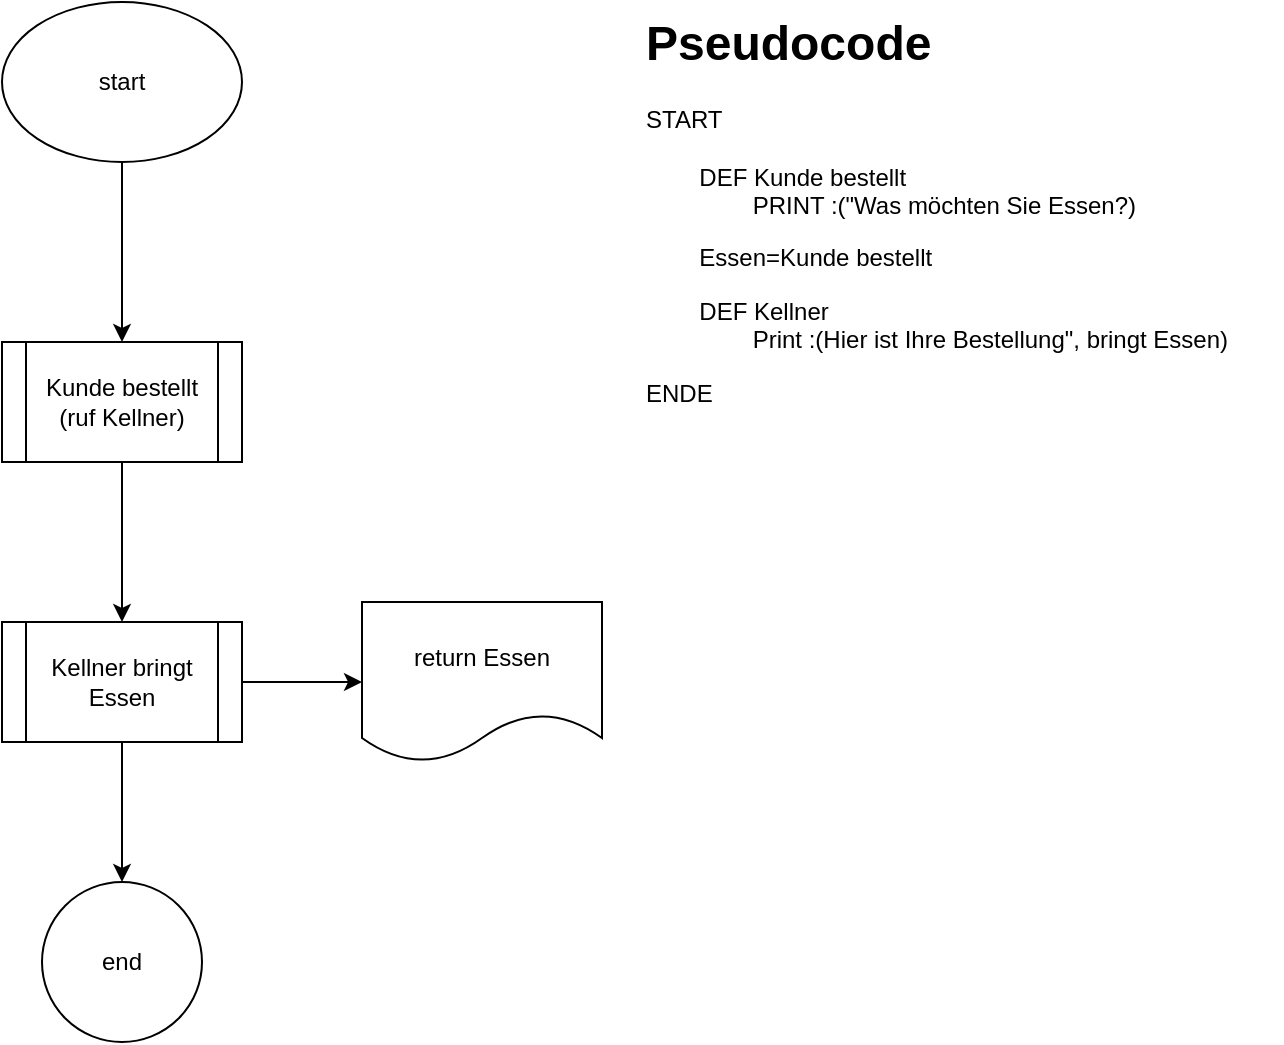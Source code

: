 <mxfile version="28.1.2">
  <diagram name="Seite-1" id="7Fuo_tGK_J9vFG9n4k7-">
    <mxGraphModel dx="1426" dy="841" grid="1" gridSize="10" guides="1" tooltips="1" connect="1" arrows="1" fold="1" page="1" pageScale="1" pageWidth="827" pageHeight="1169" math="0" shadow="0">
      <root>
        <mxCell id="0" />
        <mxCell id="1" parent="0" />
        <mxCell id="P56z07CjKEv0WamjThVg-3" value="" style="edgeStyle=orthogonalEdgeStyle;rounded=0;orthogonalLoop=1;jettySize=auto;html=1;" parent="1" source="P56z07CjKEv0WamjThVg-1" target="P56z07CjKEv0WamjThVg-2" edge="1">
          <mxGeometry relative="1" as="geometry" />
        </mxCell>
        <mxCell id="P56z07CjKEv0WamjThVg-1" value="start" style="ellipse;whiteSpace=wrap;html=1;" parent="1" vertex="1">
          <mxGeometry x="160" y="80" width="120" height="80" as="geometry" />
        </mxCell>
        <mxCell id="P56z07CjKEv0WamjThVg-5" value="" style="edgeStyle=orthogonalEdgeStyle;rounded=0;orthogonalLoop=1;jettySize=auto;html=1;" parent="1" source="P56z07CjKEv0WamjThVg-2" target="P56z07CjKEv0WamjThVg-4" edge="1">
          <mxGeometry relative="1" as="geometry" />
        </mxCell>
        <mxCell id="P56z07CjKEv0WamjThVg-2" value="Kunde bestellt&lt;div&gt;(ruf Kellner)&lt;/div&gt;" style="shape=process;whiteSpace=wrap;html=1;backgroundOutline=1;" parent="1" vertex="1">
          <mxGeometry x="160" y="250" width="120" height="60" as="geometry" />
        </mxCell>
        <mxCell id="P56z07CjKEv0WamjThVg-9" value="" style="edgeStyle=orthogonalEdgeStyle;rounded=0;orthogonalLoop=1;jettySize=auto;html=1;" parent="1" source="P56z07CjKEv0WamjThVg-4" target="P56z07CjKEv0WamjThVg-8" edge="1">
          <mxGeometry relative="1" as="geometry" />
        </mxCell>
        <mxCell id="P56z07CjKEv0WamjThVg-4" value="Kellner bringt Essen" style="shape=process;whiteSpace=wrap;html=1;backgroundOutline=1;" parent="1" vertex="1">
          <mxGeometry x="160" y="390" width="120" height="60" as="geometry" />
        </mxCell>
        <mxCell id="P56z07CjKEv0WamjThVg-6" value="return Essen" style="shape=document;whiteSpace=wrap;html=1;boundedLbl=1;" parent="1" vertex="1">
          <mxGeometry x="340" y="380" width="120" height="80" as="geometry" />
        </mxCell>
        <mxCell id="P56z07CjKEv0WamjThVg-7" value="" style="endArrow=classic;html=1;rounded=0;exitX=1;exitY=0.5;exitDx=0;exitDy=0;" parent="1" source="P56z07CjKEv0WamjThVg-4" target="P56z07CjKEv0WamjThVg-6" edge="1">
          <mxGeometry width="50" height="50" relative="1" as="geometry">
            <mxPoint x="364" y="320" as="sourcePoint" />
            <mxPoint x="414" y="270" as="targetPoint" />
          </mxGeometry>
        </mxCell>
        <mxCell id="P56z07CjKEv0WamjThVg-8" value="end" style="ellipse;whiteSpace=wrap;html=1;" parent="1" vertex="1">
          <mxGeometry x="180" y="520" width="80" height="80" as="geometry" />
        </mxCell>
        <mxCell id="P56z07CjKEv0WamjThVg-10" value="&lt;h1 style=&quot;margin-top: 0px;&quot;&gt;Pseudocode&lt;/h1&gt;&lt;p&gt;START&lt;br&gt;&lt;br&gt;&lt;span style=&quot;white-space: pre;&quot;&gt;&#x9;&lt;/span&gt;DEF Kunde bestellt&lt;br&gt;&lt;span style=&quot;white-space: pre;&quot;&gt;&#x9;&lt;/span&gt;&lt;span style=&quot;white-space: pre;&quot;&gt;&#x9;&lt;/span&gt;PRINT :(&quot;Was möchten Sie Essen?)&lt;br&gt;&lt;/p&gt;&lt;p&gt;&lt;span style=&quot;white-space: pre;&quot;&gt;&#x9;&lt;/span&gt;Essen=Kunde bestellt&lt;br&gt;&lt;/p&gt;&lt;p&gt;&lt;span style=&quot;white-space: pre;&quot;&gt;&#x9;&lt;/span&gt;DEF Kellner&amp;nbsp;&lt;span style=&quot;white-space: pre;&quot;&gt;&#x9;&lt;/span&gt;&lt;br&gt;&lt;span style=&quot;white-space: pre;&quot;&gt;&#x9;&lt;/span&gt;&lt;span style=&quot;white-space: pre;&quot;&gt;&#x9;&lt;/span&gt;Print :(Hier ist Ihre Bestellung&quot;, bringt Essen)&lt;br&gt;&lt;/p&gt;&lt;p&gt;ENDE&lt;/p&gt;" style="text;html=1;whiteSpace=wrap;overflow=hidden;rounded=0;" parent="1" vertex="1">
          <mxGeometry x="480" y="80" width="320" height="440" as="geometry" />
        </mxCell>
      </root>
    </mxGraphModel>
  </diagram>
</mxfile>
